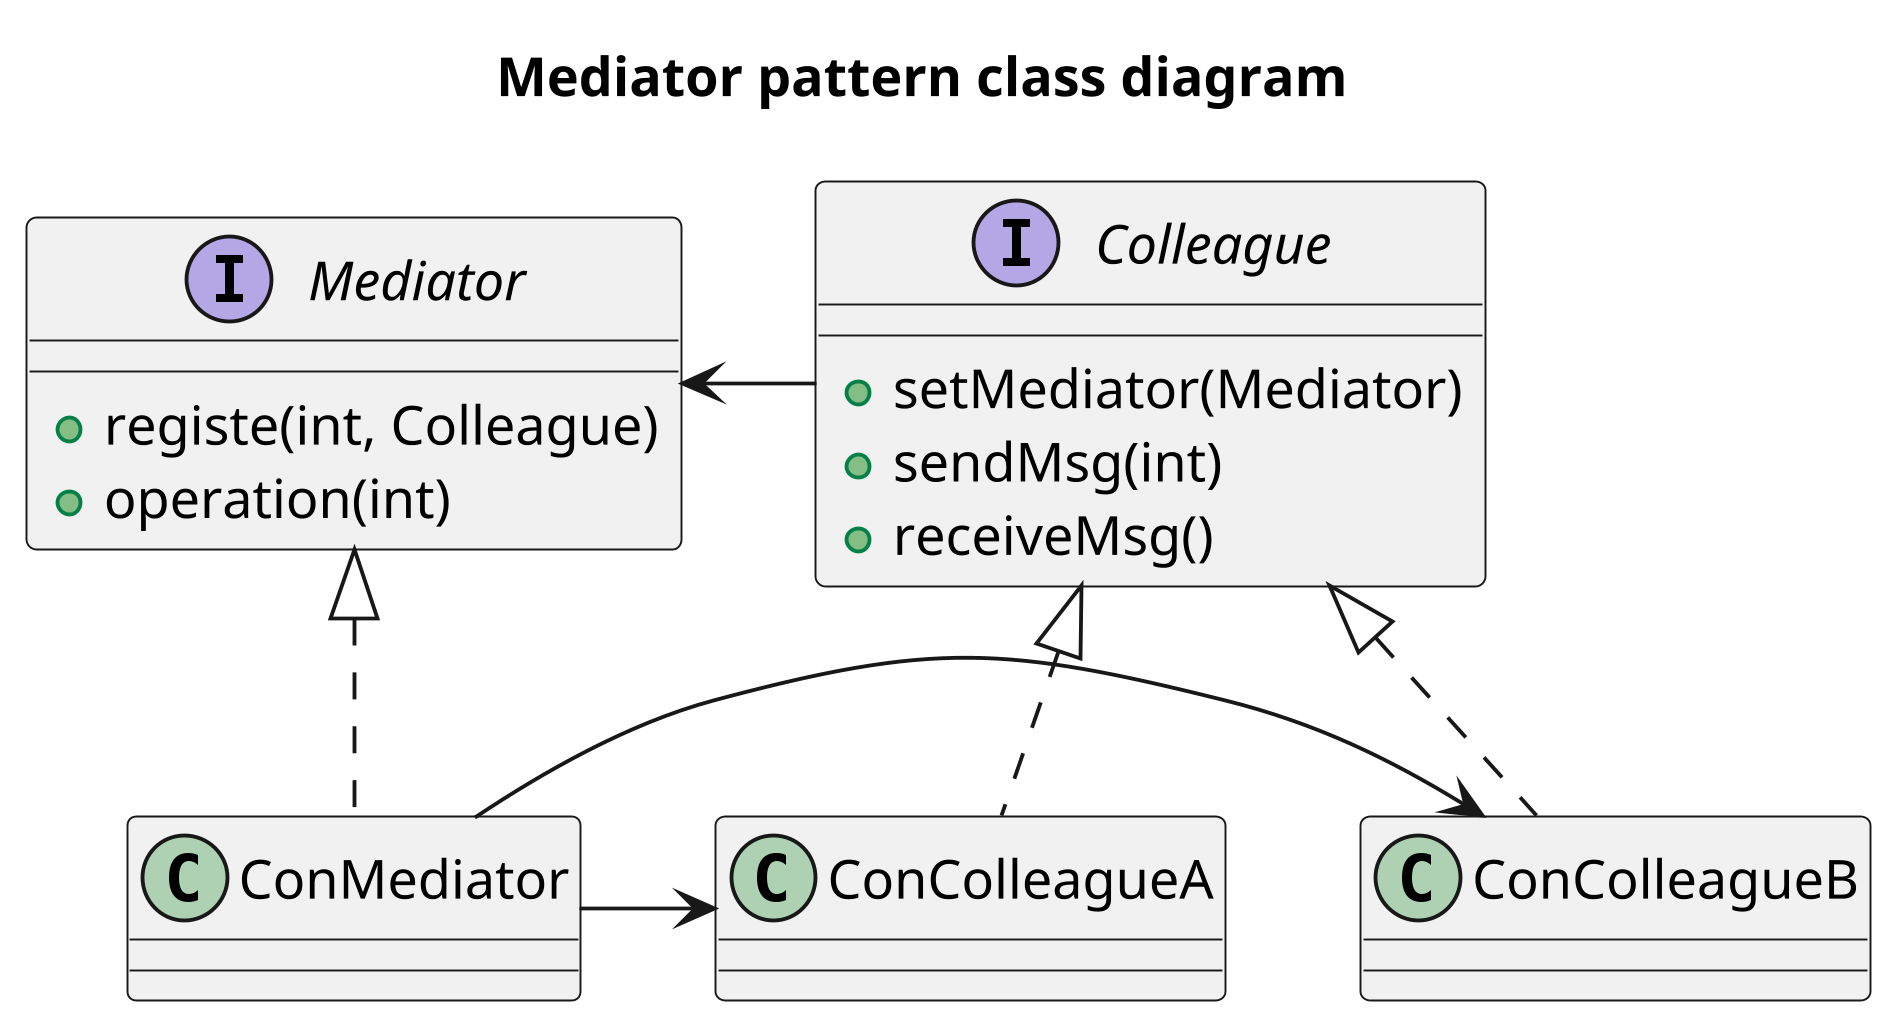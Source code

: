 @startuml
scale 1024 height
title Mediator pattern class diagram

interface Mediator {
    + registe(int, Colleague)
    + operation(int)
}
class ConMediator
interface Colleague {
    + setMediator(Mediator)
    + sendMsg(int)
    + receiveMsg()
}
class ConColleagueA
class ConColleagueB

Mediator <|.. ConMediator
Colleague <|.. ConColleagueA
Colleague <|.. ConColleagueB

Mediator <- Colleague
ConMediator -> ConColleagueB
ConMediator -> ConColleagueA
@enduml